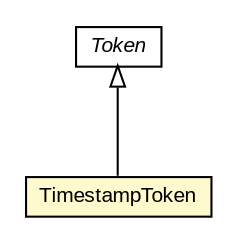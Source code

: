 #!/usr/local/bin/dot
#
# Class diagram 
# Generated by UMLGraph version R5_6-24-gf6e263 (http://www.umlgraph.org/)
#

digraph G {
	edge [fontname="arial",fontsize=10,labelfontname="arial",labelfontsize=10];
	node [fontname="arial",fontsize=10,shape=plaintext];
	nodesep=0.25;
	ranksep=0.5;
	// eu.europa.esig.dss.x509.Token
	c726262 [label=<<table title="eu.europa.esig.dss.x509.Token" border="0" cellborder="1" cellspacing="0" cellpadding="2" port="p" href="../x509/Token.html">
		<tr><td><table border="0" cellspacing="0" cellpadding="1">
<tr><td align="center" balign="center"><font face="arial italic"> Token </font></td></tr>
		</table></td></tr>
		</table>>, URL="../x509/Token.html", fontname="arial", fontcolor="black", fontsize=10.0];
	// eu.europa.esig.dss.validation.TimestampToken
	c726345 [label=<<table title="eu.europa.esig.dss.validation.TimestampToken" border="0" cellborder="1" cellspacing="0" cellpadding="2" port="p" bgcolor="lemonChiffon" href="./TimestampToken.html">
		<tr><td><table border="0" cellspacing="0" cellpadding="1">
<tr><td align="center" balign="center"> TimestampToken </td></tr>
		</table></td></tr>
		</table>>, URL="./TimestampToken.html", fontname="arial", fontcolor="black", fontsize=10.0];
	//eu.europa.esig.dss.validation.TimestampToken extends eu.europa.esig.dss.x509.Token
	c726262:p -> c726345:p [dir=back,arrowtail=empty];
}

